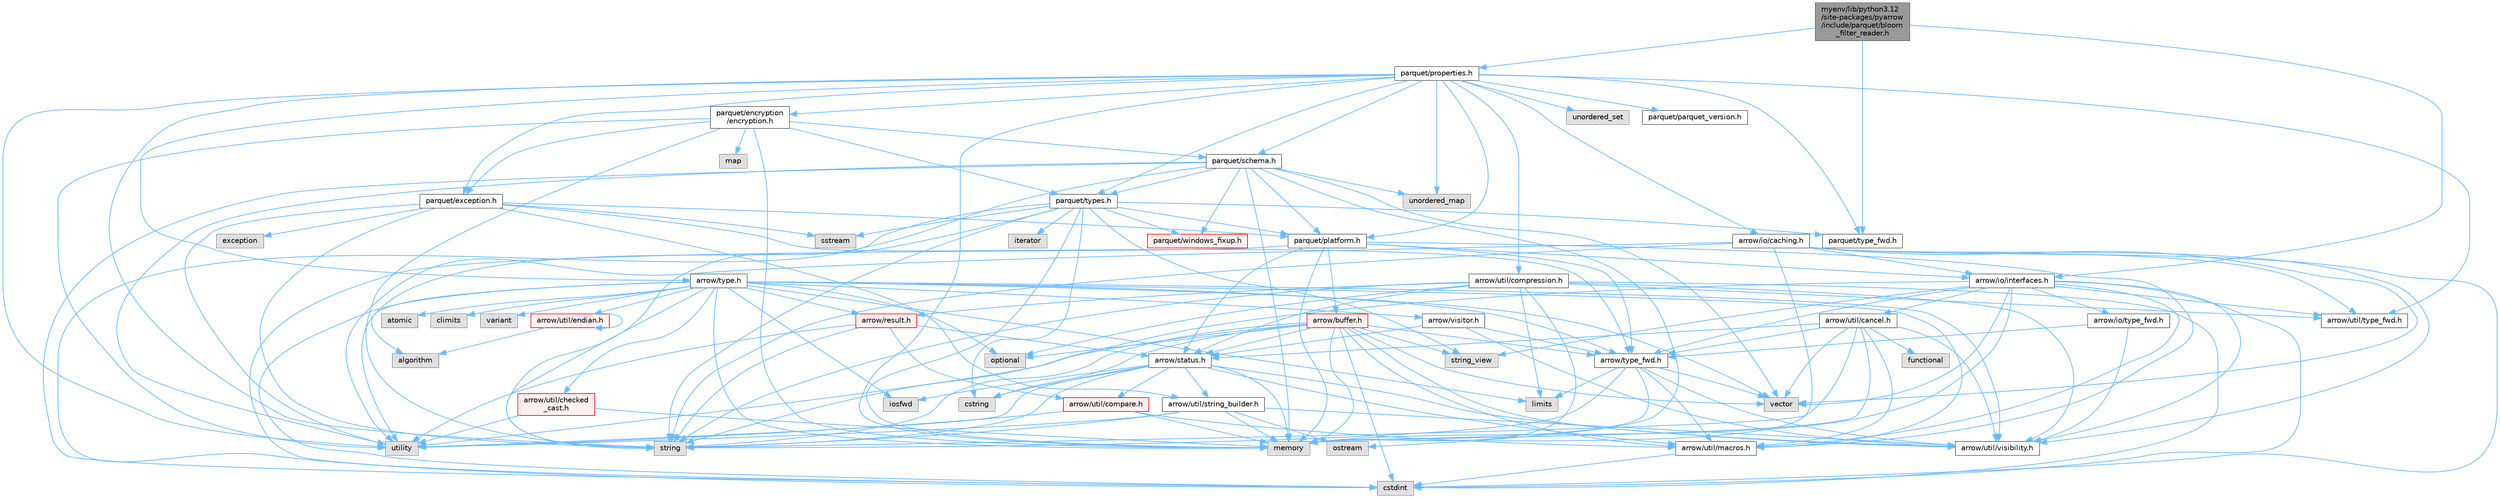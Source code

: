 digraph "myenv/lib/python3.12/site-packages/pyarrow/include/parquet/bloom_filter_reader.h"
{
 // LATEX_PDF_SIZE
  bgcolor="transparent";
  edge [fontname=Helvetica,fontsize=10,labelfontname=Helvetica,labelfontsize=10];
  node [fontname=Helvetica,fontsize=10,shape=box,height=0.2,width=0.4];
  Node1 [id="Node000001",label="myenv/lib/python3.12\l/site-packages/pyarrow\l/include/parquet/bloom\l_filter_reader.h",height=0.2,width=0.4,color="gray40", fillcolor="grey60", style="filled", fontcolor="black",tooltip=" "];
  Node1 -> Node2 [id="edge1_Node000001_Node000002",color="steelblue1",style="solid",tooltip=" "];
  Node2 [id="Node000002",label="arrow/io/interfaces.h",height=0.2,width=0.4,color="grey40", fillcolor="white", style="filled",URL="$interfaces_8h.html",tooltip=" "];
  Node2 -> Node3 [id="edge2_Node000002_Node000003",color="steelblue1",style="solid",tooltip=" "];
  Node3 [id="Node000003",label="cstdint",height=0.2,width=0.4,color="grey60", fillcolor="#E0E0E0", style="filled",tooltip=" "];
  Node2 -> Node4 [id="edge3_Node000002_Node000004",color="steelblue1",style="solid",tooltip=" "];
  Node4 [id="Node000004",label="memory",height=0.2,width=0.4,color="grey60", fillcolor="#E0E0E0", style="filled",tooltip=" "];
  Node2 -> Node5 [id="edge4_Node000002_Node000005",color="steelblue1",style="solid",tooltip=" "];
  Node5 [id="Node000005",label="string",height=0.2,width=0.4,color="grey60", fillcolor="#E0E0E0", style="filled",tooltip=" "];
  Node2 -> Node6 [id="edge5_Node000002_Node000006",color="steelblue1",style="solid",tooltip=" "];
  Node6 [id="Node000006",label="string_view",height=0.2,width=0.4,color="grey60", fillcolor="#E0E0E0", style="filled",tooltip=" "];
  Node2 -> Node7 [id="edge6_Node000002_Node000007",color="steelblue1",style="solid",tooltip=" "];
  Node7 [id="Node000007",label="vector",height=0.2,width=0.4,color="grey60", fillcolor="#E0E0E0", style="filled",tooltip=" "];
  Node2 -> Node8 [id="edge7_Node000002_Node000008",color="steelblue1",style="solid",tooltip=" "];
  Node8 [id="Node000008",label="arrow/io/type_fwd.h",height=0.2,width=0.4,color="grey40", fillcolor="white", style="filled",URL="$arrow_2io_2type__fwd_8h.html",tooltip=" "];
  Node8 -> Node9 [id="edge8_Node000008_Node000009",color="steelblue1",style="solid",tooltip=" "];
  Node9 [id="Node000009",label="arrow/type_fwd.h",height=0.2,width=0.4,color="grey40", fillcolor="white", style="filled",URL="$arrow_2type__fwd_8h.html",tooltip=" "];
  Node9 -> Node10 [id="edge9_Node000009_Node000010",color="steelblue1",style="solid",tooltip=" "];
  Node10 [id="Node000010",label="limits",height=0.2,width=0.4,color="grey60", fillcolor="#E0E0E0", style="filled",tooltip=" "];
  Node9 -> Node4 [id="edge10_Node000009_Node000004",color="steelblue1",style="solid",tooltip=" "];
  Node9 -> Node5 [id="edge11_Node000009_Node000005",color="steelblue1",style="solid",tooltip=" "];
  Node9 -> Node7 [id="edge12_Node000009_Node000007",color="steelblue1",style="solid",tooltip=" "];
  Node9 -> Node11 [id="edge13_Node000009_Node000011",color="steelblue1",style="solid",tooltip=" "];
  Node11 [id="Node000011",label="arrow/util/macros.h",height=0.2,width=0.4,color="grey40", fillcolor="white", style="filled",URL="$macros_8h.html",tooltip=" "];
  Node11 -> Node3 [id="edge14_Node000011_Node000003",color="steelblue1",style="solid",tooltip=" "];
  Node9 -> Node12 [id="edge15_Node000009_Node000012",color="steelblue1",style="solid",tooltip=" "];
  Node12 [id="Node000012",label="arrow/util/visibility.h",height=0.2,width=0.4,color="grey40", fillcolor="white", style="filled",URL="$include_2arrow_2util_2visibility_8h.html",tooltip=" "];
  Node8 -> Node12 [id="edge16_Node000008_Node000012",color="steelblue1",style="solid",tooltip=" "];
  Node2 -> Node9 [id="edge17_Node000002_Node000009",color="steelblue1",style="solid",tooltip=" "];
  Node2 -> Node13 [id="edge18_Node000002_Node000013",color="steelblue1",style="solid",tooltip=" "];
  Node13 [id="Node000013",label="arrow/util/cancel.h",height=0.2,width=0.4,color="grey40", fillcolor="white", style="filled",URL="$cancel_8h.html",tooltip=" "];
  Node13 -> Node14 [id="edge19_Node000013_Node000014",color="steelblue1",style="solid",tooltip=" "];
  Node14 [id="Node000014",label="functional",height=0.2,width=0.4,color="grey60", fillcolor="#E0E0E0", style="filled",tooltip=" "];
  Node13 -> Node4 [id="edge20_Node000013_Node000004",color="steelblue1",style="solid",tooltip=" "];
  Node13 -> Node5 [id="edge21_Node000013_Node000005",color="steelblue1",style="solid",tooltip=" "];
  Node13 -> Node7 [id="edge22_Node000013_Node000007",color="steelblue1",style="solid",tooltip=" "];
  Node13 -> Node15 [id="edge23_Node000013_Node000015",color="steelblue1",style="solid",tooltip=" "];
  Node15 [id="Node000015",label="arrow/status.h",height=0.2,width=0.4,color="grey40", fillcolor="white", style="filled",URL="$status_8h.html",tooltip=" "];
  Node15 -> Node16 [id="edge24_Node000015_Node000016",color="steelblue1",style="solid",tooltip=" "];
  Node16 [id="Node000016",label="cstring",height=0.2,width=0.4,color="grey60", fillcolor="#E0E0E0", style="filled",tooltip=" "];
  Node15 -> Node17 [id="edge25_Node000015_Node000017",color="steelblue1",style="solid",tooltip=" "];
  Node17 [id="Node000017",label="iosfwd",height=0.2,width=0.4,color="grey60", fillcolor="#E0E0E0", style="filled",tooltip=" "];
  Node15 -> Node4 [id="edge26_Node000015_Node000004",color="steelblue1",style="solid",tooltip=" "];
  Node15 -> Node5 [id="edge27_Node000015_Node000005",color="steelblue1",style="solid",tooltip=" "];
  Node15 -> Node18 [id="edge28_Node000015_Node000018",color="steelblue1",style="solid",tooltip=" "];
  Node18 [id="Node000018",label="utility",height=0.2,width=0.4,color="grey60", fillcolor="#E0E0E0", style="filled",tooltip=" "];
  Node15 -> Node19 [id="edge29_Node000015_Node000019",color="steelblue1",style="solid",tooltip=" "];
  Node19 [id="Node000019",label="arrow/util/compare.h",height=0.2,width=0.4,color="red", fillcolor="#FFF0F0", style="filled",URL="$util_2compare_8h.html",tooltip=" "];
  Node19 -> Node4 [id="edge30_Node000019_Node000004",color="steelblue1",style="solid",tooltip=" "];
  Node19 -> Node18 [id="edge31_Node000019_Node000018",color="steelblue1",style="solid",tooltip=" "];
  Node19 -> Node11 [id="edge32_Node000019_Node000011",color="steelblue1",style="solid",tooltip=" "];
  Node15 -> Node11 [id="edge33_Node000015_Node000011",color="steelblue1",style="solid",tooltip=" "];
  Node15 -> Node21 [id="edge34_Node000015_Node000021",color="steelblue1",style="solid",tooltip=" "];
  Node21 [id="Node000021",label="arrow/util/string_builder.h",height=0.2,width=0.4,color="grey40", fillcolor="white", style="filled",URL="$string__builder_8h.html",tooltip=" "];
  Node21 -> Node4 [id="edge35_Node000021_Node000004",color="steelblue1",style="solid",tooltip=" "];
  Node21 -> Node22 [id="edge36_Node000021_Node000022",color="steelblue1",style="solid",tooltip=" "];
  Node22 [id="Node000022",label="ostream",height=0.2,width=0.4,color="grey60", fillcolor="#E0E0E0", style="filled",tooltip=" "];
  Node21 -> Node5 [id="edge37_Node000021_Node000005",color="steelblue1",style="solid",tooltip=" "];
  Node21 -> Node18 [id="edge38_Node000021_Node000018",color="steelblue1",style="solid",tooltip=" "];
  Node21 -> Node12 [id="edge39_Node000021_Node000012",color="steelblue1",style="solid",tooltip=" "];
  Node15 -> Node12 [id="edge40_Node000015_Node000012",color="steelblue1",style="solid",tooltip=" "];
  Node13 -> Node9 [id="edge41_Node000013_Node000009",color="steelblue1",style="solid",tooltip=" "];
  Node13 -> Node11 [id="edge42_Node000013_Node000011",color="steelblue1",style="solid",tooltip=" "];
  Node13 -> Node12 [id="edge43_Node000013_Node000012",color="steelblue1",style="solid",tooltip=" "];
  Node2 -> Node11 [id="edge44_Node000002_Node000011",color="steelblue1",style="solid",tooltip=" "];
  Node2 -> Node23 [id="edge45_Node000002_Node000023",color="steelblue1",style="solid",tooltip=" "];
  Node23 [id="Node000023",label="arrow/util/type_fwd.h",height=0.2,width=0.4,color="grey40", fillcolor="white", style="filled",URL="$arrow_2util_2type__fwd_8h.html",tooltip=" "];
  Node2 -> Node12 [id="edge46_Node000002_Node000012",color="steelblue1",style="solid",tooltip=" "];
  Node1 -> Node24 [id="edge47_Node000001_Node000024",color="steelblue1",style="solid",tooltip=" "];
  Node24 [id="Node000024",label="parquet/properties.h",height=0.2,width=0.4,color="grey40", fillcolor="white", style="filled",URL="$properties_8h.html",tooltip=" "];
  Node24 -> Node4 [id="edge48_Node000024_Node000004",color="steelblue1",style="solid",tooltip=" "];
  Node24 -> Node5 [id="edge49_Node000024_Node000005",color="steelblue1",style="solid",tooltip=" "];
  Node24 -> Node25 [id="edge50_Node000024_Node000025",color="steelblue1",style="solid",tooltip=" "];
  Node25 [id="Node000025",label="unordered_map",height=0.2,width=0.4,color="grey60", fillcolor="#E0E0E0", style="filled",tooltip=" "];
  Node24 -> Node26 [id="edge51_Node000024_Node000026",color="steelblue1",style="solid",tooltip=" "];
  Node26 [id="Node000026",label="unordered_set",height=0.2,width=0.4,color="grey60", fillcolor="#E0E0E0", style="filled",tooltip=" "];
  Node24 -> Node18 [id="edge52_Node000024_Node000018",color="steelblue1",style="solid",tooltip=" "];
  Node24 -> Node27 [id="edge53_Node000024_Node000027",color="steelblue1",style="solid",tooltip=" "];
  Node27 [id="Node000027",label="arrow/io/caching.h",height=0.2,width=0.4,color="grey40", fillcolor="white", style="filled",URL="$caching_8h.html",tooltip=" "];
  Node27 -> Node3 [id="edge54_Node000027_Node000003",color="steelblue1",style="solid",tooltip=" "];
  Node27 -> Node4 [id="edge55_Node000027_Node000004",color="steelblue1",style="solid",tooltip=" "];
  Node27 -> Node5 [id="edge56_Node000027_Node000005",color="steelblue1",style="solid",tooltip=" "];
  Node27 -> Node18 [id="edge57_Node000027_Node000018",color="steelblue1",style="solid",tooltip=" "];
  Node27 -> Node7 [id="edge58_Node000027_Node000007",color="steelblue1",style="solid",tooltip=" "];
  Node27 -> Node2 [id="edge59_Node000027_Node000002",color="steelblue1",style="solid",tooltip=" "];
  Node27 -> Node23 [id="edge60_Node000027_Node000023",color="steelblue1",style="solid",tooltip=" "];
  Node27 -> Node12 [id="edge61_Node000027_Node000012",color="steelblue1",style="solid",tooltip=" "];
  Node24 -> Node28 [id="edge62_Node000024_Node000028",color="steelblue1",style="solid",tooltip=" "];
  Node28 [id="Node000028",label="arrow/type.h",height=0.2,width=0.4,color="grey40", fillcolor="white", style="filled",URL="$type_8h.html",tooltip=" "];
  Node28 -> Node29 [id="edge63_Node000028_Node000029",color="steelblue1",style="solid",tooltip=" "];
  Node29 [id="Node000029",label="atomic",height=0.2,width=0.4,color="grey60", fillcolor="#E0E0E0", style="filled",tooltip=" "];
  Node28 -> Node30 [id="edge64_Node000028_Node000030",color="steelblue1",style="solid",tooltip=" "];
  Node30 [id="Node000030",label="climits",height=0.2,width=0.4,color="grey60", fillcolor="#E0E0E0", style="filled",tooltip=" "];
  Node28 -> Node3 [id="edge65_Node000028_Node000003",color="steelblue1",style="solid",tooltip=" "];
  Node28 -> Node17 [id="edge66_Node000028_Node000017",color="steelblue1",style="solid",tooltip=" "];
  Node28 -> Node10 [id="edge67_Node000028_Node000010",color="steelblue1",style="solid",tooltip=" "];
  Node28 -> Node4 [id="edge68_Node000028_Node000004",color="steelblue1",style="solid",tooltip=" "];
  Node28 -> Node31 [id="edge69_Node000028_Node000031",color="steelblue1",style="solid",tooltip=" "];
  Node31 [id="Node000031",label="optional",height=0.2,width=0.4,color="grey60", fillcolor="#E0E0E0", style="filled",tooltip=" "];
  Node28 -> Node5 [id="edge70_Node000028_Node000005",color="steelblue1",style="solid",tooltip=" "];
  Node28 -> Node18 [id="edge71_Node000028_Node000018",color="steelblue1",style="solid",tooltip=" "];
  Node28 -> Node32 [id="edge72_Node000028_Node000032",color="steelblue1",style="solid",tooltip=" "];
  Node32 [id="Node000032",label="variant",height=0.2,width=0.4,color="grey60", fillcolor="#E0E0E0", style="filled",tooltip=" "];
  Node28 -> Node7 [id="edge73_Node000028_Node000007",color="steelblue1",style="solid",tooltip=" "];
  Node28 -> Node33 [id="edge74_Node000028_Node000033",color="steelblue1",style="solid",tooltip=" "];
  Node33 [id="Node000033",label="arrow/result.h",height=0.2,width=0.4,color="red", fillcolor="#FFF0F0", style="filled",URL="$result_8h.html",tooltip=" "];
  Node33 -> Node5 [id="edge75_Node000033_Node000005",color="steelblue1",style="solid",tooltip=" "];
  Node33 -> Node18 [id="edge76_Node000033_Node000018",color="steelblue1",style="solid",tooltip=" "];
  Node33 -> Node15 [id="edge77_Node000033_Node000015",color="steelblue1",style="solid",tooltip=" "];
  Node33 -> Node19 [id="edge78_Node000033_Node000019",color="steelblue1",style="solid",tooltip=" "];
  Node28 -> Node9 [id="edge79_Node000028_Node000009",color="steelblue1",style="solid",tooltip=" "];
  Node28 -> Node38 [id="edge80_Node000028_Node000038",color="steelblue1",style="solid",tooltip=" "];
  Node38 [id="Node000038",label="arrow/util/checked\l_cast.h",height=0.2,width=0.4,color="red", fillcolor="#FFF0F0", style="filled",URL="$checked__cast_8h.html",tooltip=" "];
  Node38 -> Node4 [id="edge81_Node000038_Node000004",color="steelblue1",style="solid",tooltip=" "];
  Node38 -> Node18 [id="edge82_Node000038_Node000018",color="steelblue1",style="solid",tooltip=" "];
  Node28 -> Node39 [id="edge83_Node000028_Node000039",color="steelblue1",style="solid",tooltip=" "];
  Node39 [id="Node000039",label="arrow/util/endian.h",height=0.2,width=0.4,color="red", fillcolor="#FFF0F0", style="filled",URL="$endian_8h.html",tooltip=" "];
  Node39 -> Node39 [id="edge84_Node000039_Node000039",color="steelblue1",style="solid",tooltip=" "];
  Node39 -> Node40 [id="edge85_Node000039_Node000040",color="steelblue1",style="solid",tooltip=" "];
  Node40 [id="Node000040",label="algorithm",height=0.2,width=0.4,color="grey60", fillcolor="#E0E0E0", style="filled",tooltip=" "];
  Node28 -> Node11 [id="edge86_Node000028_Node000011",color="steelblue1",style="solid",tooltip=" "];
  Node28 -> Node12 [id="edge87_Node000028_Node000012",color="steelblue1",style="solid",tooltip=" "];
  Node28 -> Node44 [id="edge88_Node000028_Node000044",color="steelblue1",style="solid",tooltip=" "];
  Node44 [id="Node000044",label="arrow/visitor.h",height=0.2,width=0.4,color="grey40", fillcolor="white", style="filled",URL="$visitor_8h.html",tooltip=" "];
  Node44 -> Node15 [id="edge89_Node000044_Node000015",color="steelblue1",style="solid",tooltip=" "];
  Node44 -> Node9 [id="edge90_Node000044_Node000009",color="steelblue1",style="solid",tooltip=" "];
  Node44 -> Node12 [id="edge91_Node000044_Node000012",color="steelblue1",style="solid",tooltip=" "];
  Node24 -> Node45 [id="edge92_Node000024_Node000045",color="steelblue1",style="solid",tooltip=" "];
  Node45 [id="Node000045",label="arrow/util/compression.h",height=0.2,width=0.4,color="grey40", fillcolor="white", style="filled",URL="$compression_8h.html",tooltip=" "];
  Node45 -> Node3 [id="edge93_Node000045_Node000003",color="steelblue1",style="solid",tooltip=" "];
  Node45 -> Node10 [id="edge94_Node000045_Node000010",color="steelblue1",style="solid",tooltip=" "];
  Node45 -> Node4 [id="edge95_Node000045_Node000004",color="steelblue1",style="solid",tooltip=" "];
  Node45 -> Node31 [id="edge96_Node000045_Node000031",color="steelblue1",style="solid",tooltip=" "];
  Node45 -> Node5 [id="edge97_Node000045_Node000005",color="steelblue1",style="solid",tooltip=" "];
  Node45 -> Node33 [id="edge98_Node000045_Node000033",color="steelblue1",style="solid",tooltip=" "];
  Node45 -> Node15 [id="edge99_Node000045_Node000015",color="steelblue1",style="solid",tooltip=" "];
  Node45 -> Node23 [id="edge100_Node000045_Node000023",color="steelblue1",style="solid",tooltip=" "];
  Node45 -> Node12 [id="edge101_Node000045_Node000012",color="steelblue1",style="solid",tooltip=" "];
  Node24 -> Node23 [id="edge102_Node000024_Node000023",color="steelblue1",style="solid",tooltip=" "];
  Node24 -> Node46 [id="edge103_Node000024_Node000046",color="steelblue1",style="solid",tooltip=" "];
  Node46 [id="Node000046",label="parquet/encryption\l/encryption.h",height=0.2,width=0.4,color="grey40", fillcolor="white", style="filled",URL="$encryption_8h.html",tooltip=" "];
  Node46 -> Node47 [id="edge104_Node000046_Node000047",color="steelblue1",style="solid",tooltip=" "];
  Node47 [id="Node000047",label="map",height=0.2,width=0.4,color="grey60", fillcolor="#E0E0E0", style="filled",tooltip=" "];
  Node46 -> Node4 [id="edge105_Node000046_Node000004",color="steelblue1",style="solid",tooltip=" "];
  Node46 -> Node5 [id="edge106_Node000046_Node000005",color="steelblue1",style="solid",tooltip=" "];
  Node46 -> Node18 [id="edge107_Node000046_Node000018",color="steelblue1",style="solid",tooltip=" "];
  Node46 -> Node48 [id="edge108_Node000046_Node000048",color="steelblue1",style="solid",tooltip=" "];
  Node48 [id="Node000048",label="parquet/exception.h",height=0.2,width=0.4,color="grey40", fillcolor="white", style="filled",URL="$exception_8h.html",tooltip=" "];
  Node48 -> Node49 [id="edge109_Node000048_Node000049",color="steelblue1",style="solid",tooltip=" "];
  Node49 [id="Node000049",label="exception",height=0.2,width=0.4,color="grey60", fillcolor="#E0E0E0", style="filled",tooltip=" "];
  Node48 -> Node50 [id="edge110_Node000048_Node000050",color="steelblue1",style="solid",tooltip=" "];
  Node50 [id="Node000050",label="sstream",height=0.2,width=0.4,color="grey60", fillcolor="#E0E0E0", style="filled",tooltip=" "];
  Node48 -> Node5 [id="edge111_Node000048_Node000005",color="steelblue1",style="solid",tooltip=" "];
  Node48 -> Node18 [id="edge112_Node000048_Node000018",color="steelblue1",style="solid",tooltip=" "];
  Node48 -> Node9 [id="edge113_Node000048_Node000009",color="steelblue1",style="solid",tooltip=" "];
  Node48 -> Node21 [id="edge114_Node000048_Node000021",color="steelblue1",style="solid",tooltip=" "];
  Node48 -> Node51 [id="edge115_Node000048_Node000051",color="steelblue1",style="solid",tooltip=" "];
  Node51 [id="Node000051",label="parquet/platform.h",height=0.2,width=0.4,color="grey40", fillcolor="white", style="filled",URL="$include_2parquet_2platform_8h.html",tooltip=" "];
  Node51 -> Node3 [id="edge116_Node000051_Node000003",color="steelblue1",style="solid",tooltip=" "];
  Node51 -> Node4 [id="edge117_Node000051_Node000004",color="steelblue1",style="solid",tooltip=" "];
  Node51 -> Node52 [id="edge118_Node000051_Node000052",color="steelblue1",style="solid",tooltip=" "];
  Node52 [id="Node000052",label="arrow/buffer.h",height=0.2,width=0.4,color="red", fillcolor="#FFF0F0", style="filled",URL="$buffer_8h.html",tooltip=" "];
  Node52 -> Node3 [id="edge119_Node000052_Node000003",color="steelblue1",style="solid",tooltip=" "];
  Node52 -> Node16 [id="edge120_Node000052_Node000016",color="steelblue1",style="solid",tooltip=" "];
  Node52 -> Node4 [id="edge121_Node000052_Node000004",color="steelblue1",style="solid",tooltip=" "];
  Node52 -> Node31 [id="edge122_Node000052_Node000031",color="steelblue1",style="solid",tooltip=" "];
  Node52 -> Node5 [id="edge123_Node000052_Node000005",color="steelblue1",style="solid",tooltip=" "];
  Node52 -> Node6 [id="edge124_Node000052_Node000006",color="steelblue1",style="solid",tooltip=" "];
  Node52 -> Node18 [id="edge125_Node000052_Node000018",color="steelblue1",style="solid",tooltip=" "];
  Node52 -> Node7 [id="edge126_Node000052_Node000007",color="steelblue1",style="solid",tooltip=" "];
  Node52 -> Node15 [id="edge127_Node000052_Node000015",color="steelblue1",style="solid",tooltip=" "];
  Node52 -> Node9 [id="edge128_Node000052_Node000009",color="steelblue1",style="solid",tooltip=" "];
  Node52 -> Node11 [id="edge129_Node000052_Node000011",color="steelblue1",style="solid",tooltip=" "];
  Node52 -> Node12 [id="edge130_Node000052_Node000012",color="steelblue1",style="solid",tooltip=" "];
  Node51 -> Node2 [id="edge131_Node000051_Node000002",color="steelblue1",style="solid",tooltip=" "];
  Node51 -> Node15 [id="edge132_Node000051_Node000015",color="steelblue1",style="solid",tooltip=" "];
  Node51 -> Node9 [id="edge133_Node000051_Node000009",color="steelblue1",style="solid",tooltip=" "];
  Node51 -> Node11 [id="edge134_Node000051_Node000011",color="steelblue1",style="solid",tooltip=" "];
  Node46 -> Node56 [id="edge135_Node000046_Node000056",color="steelblue1",style="solid",tooltip=" "];
  Node56 [id="Node000056",label="parquet/schema.h",height=0.2,width=0.4,color="grey40", fillcolor="white", style="filled",URL="$schema_8h.html",tooltip=" "];
  Node56 -> Node3 [id="edge136_Node000056_Node000003",color="steelblue1",style="solid",tooltip=" "];
  Node56 -> Node4 [id="edge137_Node000056_Node000004",color="steelblue1",style="solid",tooltip=" "];
  Node56 -> Node22 [id="edge138_Node000056_Node000022",color="steelblue1",style="solid",tooltip=" "];
  Node56 -> Node5 [id="edge139_Node000056_Node000005",color="steelblue1",style="solid",tooltip=" "];
  Node56 -> Node25 [id="edge140_Node000056_Node000025",color="steelblue1",style="solid",tooltip=" "];
  Node56 -> Node18 [id="edge141_Node000056_Node000018",color="steelblue1",style="solid",tooltip=" "];
  Node56 -> Node7 [id="edge142_Node000056_Node000007",color="steelblue1",style="solid",tooltip=" "];
  Node56 -> Node51 [id="edge143_Node000056_Node000051",color="steelblue1",style="solid",tooltip=" "];
  Node56 -> Node57 [id="edge144_Node000056_Node000057",color="steelblue1",style="solid",tooltip=" "];
  Node57 [id="Node000057",label="parquet/types.h",height=0.2,width=0.4,color="grey40", fillcolor="white", style="filled",URL="$parquet_2types_8h.html",tooltip=" "];
  Node57 -> Node40 [id="edge145_Node000057_Node000040",color="steelblue1",style="solid",tooltip=" "];
  Node57 -> Node3 [id="edge146_Node000057_Node000003",color="steelblue1",style="solid",tooltip=" "];
  Node57 -> Node16 [id="edge147_Node000057_Node000016",color="steelblue1",style="solid",tooltip=" "];
  Node57 -> Node55 [id="edge148_Node000057_Node000055",color="steelblue1",style="solid",tooltip=" "];
  Node55 [id="Node000055",label="iterator",height=0.2,width=0.4,color="grey60", fillcolor="#E0E0E0", style="filled",tooltip=" "];
  Node57 -> Node4 [id="edge149_Node000057_Node000004",color="steelblue1",style="solid",tooltip=" "];
  Node57 -> Node50 [id="edge150_Node000057_Node000050",color="steelblue1",style="solid",tooltip=" "];
  Node57 -> Node5 [id="edge151_Node000057_Node000005",color="steelblue1",style="solid",tooltip=" "];
  Node57 -> Node6 [id="edge152_Node000057_Node000006",color="steelblue1",style="solid",tooltip=" "];
  Node57 -> Node51 [id="edge153_Node000057_Node000051",color="steelblue1",style="solid",tooltip=" "];
  Node57 -> Node58 [id="edge154_Node000057_Node000058",color="steelblue1",style="solid",tooltip=" "];
  Node58 [id="Node000058",label="parquet/type_fwd.h",height=0.2,width=0.4,color="grey40", fillcolor="white", style="filled",URL="$parquet_2type__fwd_8h.html",tooltip=" "];
  Node57 -> Node59 [id="edge155_Node000057_Node000059",color="steelblue1",style="solid",tooltip=" "];
  Node59 [id="Node000059",label="parquet/windows_fixup.h",height=0.2,width=0.4,color="red", fillcolor="#FFF0F0", style="filled",URL="$parquet_2windows__fixup_8h.html",tooltip=" "];
  Node56 -> Node59 [id="edge156_Node000056_Node000059",color="steelblue1",style="solid",tooltip=" "];
  Node46 -> Node57 [id="edge157_Node000046_Node000057",color="steelblue1",style="solid",tooltip=" "];
  Node24 -> Node48 [id="edge158_Node000024_Node000048",color="steelblue1",style="solid",tooltip=" "];
  Node24 -> Node61 [id="edge159_Node000024_Node000061",color="steelblue1",style="solid",tooltip=" "];
  Node61 [id="Node000061",label="parquet/parquet_version.h",height=0.2,width=0.4,color="grey40", fillcolor="white", style="filled",URL="$parquet__version_8h.html",tooltip=" "];
  Node24 -> Node51 [id="edge160_Node000024_Node000051",color="steelblue1",style="solid",tooltip=" "];
  Node24 -> Node56 [id="edge161_Node000024_Node000056",color="steelblue1",style="solid",tooltip=" "];
  Node24 -> Node58 [id="edge162_Node000024_Node000058",color="steelblue1",style="solid",tooltip=" "];
  Node24 -> Node57 [id="edge163_Node000024_Node000057",color="steelblue1",style="solid",tooltip=" "];
  Node1 -> Node58 [id="edge164_Node000001_Node000058",color="steelblue1",style="solid",tooltip=" "];
}
